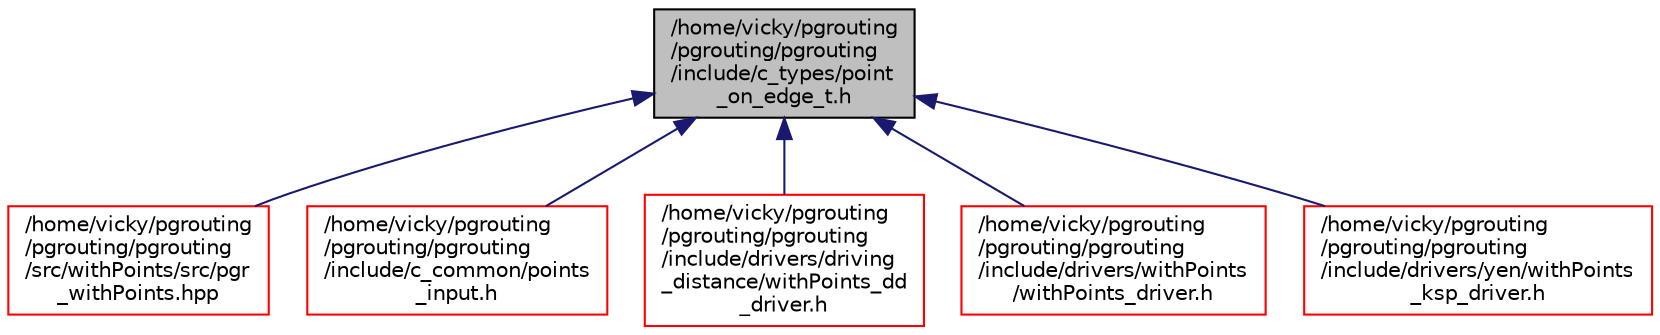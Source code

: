 digraph "/home/vicky/pgrouting/pgrouting/pgrouting/include/c_types/point_on_edge_t.h"
{
  edge [fontname="Helvetica",fontsize="10",labelfontname="Helvetica",labelfontsize="10"];
  node [fontname="Helvetica",fontsize="10",shape=record];
  Node1 [label="/home/vicky/pgrouting\l/pgrouting/pgrouting\l/include/c_types/point\l_on_edge_t.h",height=0.2,width=0.4,color="black", fillcolor="grey75", style="filled", fontcolor="black"];
  Node1 -> Node2 [dir="back",color="midnightblue",fontsize="10",style="solid",fontname="Helvetica"];
  Node2 [label="/home/vicky/pgrouting\l/pgrouting/pgrouting\l/src/withPoints/src/pgr\l_withPoints.hpp",height=0.2,width=0.4,color="red", fillcolor="white", style="filled",URL="$pgr__withPoints_8hpp.html"];
  Node1 -> Node3 [dir="back",color="midnightblue",fontsize="10",style="solid",fontname="Helvetica"];
  Node3 [label="/home/vicky/pgrouting\l/pgrouting/pgrouting\l/include/c_common/points\l_input.h",height=0.2,width=0.4,color="red", fillcolor="white", style="filled",URL="$points__input_8h.html"];
  Node1 -> Node4 [dir="back",color="midnightblue",fontsize="10",style="solid",fontname="Helvetica"];
  Node4 [label="/home/vicky/pgrouting\l/pgrouting/pgrouting\l/include/drivers/driving\l_distance/withPoints_dd\l_driver.h",height=0.2,width=0.4,color="red", fillcolor="white", style="filled",URL="$withPoints__dd__driver_8h.html"];
  Node1 -> Node5 [dir="back",color="midnightblue",fontsize="10",style="solid",fontname="Helvetica"];
  Node5 [label="/home/vicky/pgrouting\l/pgrouting/pgrouting\l/include/drivers/withPoints\l/withPoints_driver.h",height=0.2,width=0.4,color="red", fillcolor="white", style="filled",URL="$withPoints__driver_8h.html"];
  Node1 -> Node6 [dir="back",color="midnightblue",fontsize="10",style="solid",fontname="Helvetica"];
  Node6 [label="/home/vicky/pgrouting\l/pgrouting/pgrouting\l/include/drivers/yen/withPoints\l_ksp_driver.h",height=0.2,width=0.4,color="red", fillcolor="white", style="filled",URL="$withPoints__ksp__driver_8h.html"];
}
